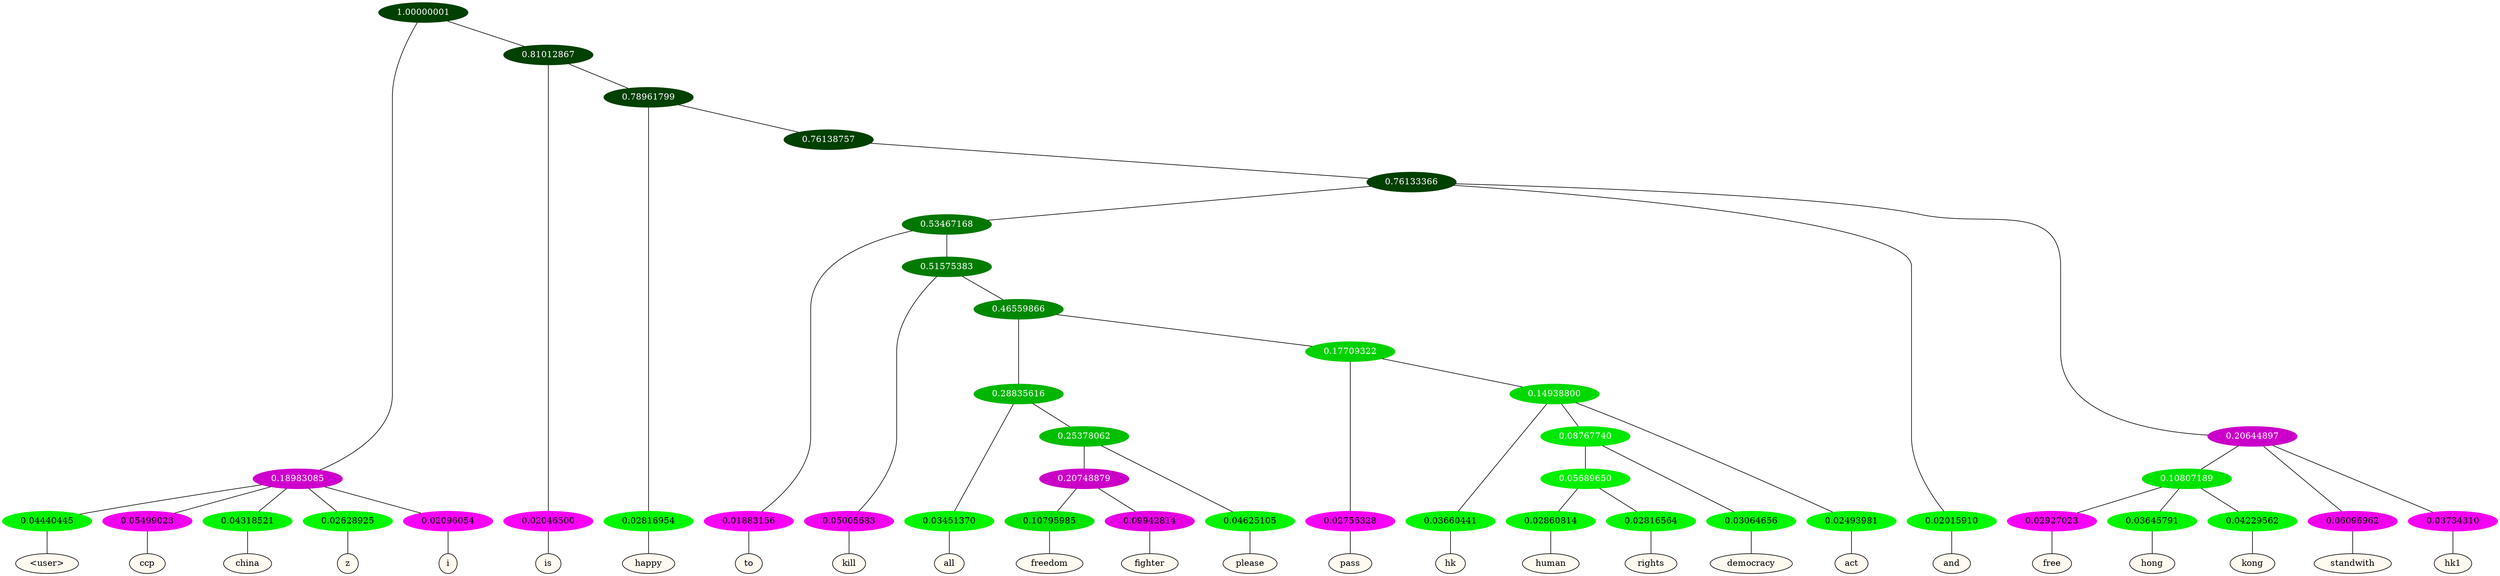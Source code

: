 graph {
	node [format=png height=0.15 nodesep=0.001 ordering=out overlap=prism overlap_scaling=0.01 ranksep=0.001 ratio=0.2 style=filled width=0.15]
	{
		rank=same
		a_w_3 [label="\<user\>" color=black fillcolor=floralwhite style="filled,solid"]
		a_w_4 [label=ccp color=black fillcolor=floralwhite style="filled,solid"]
		a_w_5 [label=china color=black fillcolor=floralwhite style="filled,solid"]
		a_w_6 [label=z color=black fillcolor=floralwhite style="filled,solid"]
		a_w_7 [label=i color=black fillcolor=floralwhite style="filled,solid"]
		a_w_8 [label=is color=black fillcolor=floralwhite style="filled,solid"]
		a_w_10 [label=happy color=black fillcolor=floralwhite style="filled,solid"]
		a_w_16 [label=to color=black fillcolor=floralwhite style="filled,solid"]
		a_w_21 [label=kill color=black fillcolor=floralwhite style="filled,solid"]
		a_w_28 [label=all color=black fillcolor=floralwhite style="filled,solid"]
		a_w_37 [label=freedom color=black fillcolor=floralwhite style="filled,solid"]
		a_w_38 [label=fighter color=black fillcolor=floralwhite style="filled,solid"]
		a_w_33 [label=please color=black fillcolor=floralwhite style="filled,solid"]
		a_w_30 [label=pass color=black fillcolor=floralwhite style="filled,solid"]
		a_w_34 [label=hk color=black fillcolor=floralwhite style="filled,solid"]
		a_w_41 [label=human color=black fillcolor=floralwhite style="filled,solid"]
		a_w_42 [label=rights color=black fillcolor=floralwhite style="filled,solid"]
		a_w_40 [label=democracy color=black fillcolor=floralwhite style="filled,solid"]
		a_w_36 [label=act color=black fillcolor=floralwhite style="filled,solid"]
		a_w_14 [label=and color=black fillcolor=floralwhite style="filled,solid"]
		a_w_23 [label=free color=black fillcolor=floralwhite style="filled,solid"]
		a_w_24 [label=hong color=black fillcolor=floralwhite style="filled,solid"]
		a_w_25 [label=kong color=black fillcolor=floralwhite style="filled,solid"]
		a_w_19 [label=standwith color=black fillcolor=floralwhite style="filled,solid"]
		a_w_20 [label=hk1 color=black fillcolor=floralwhite style="filled,solid"]
	}
	a_n_3 -- a_w_3
	a_n_4 -- a_w_4
	a_n_5 -- a_w_5
	a_n_6 -- a_w_6
	a_n_7 -- a_w_7
	a_n_8 -- a_w_8
	a_n_10 -- a_w_10
	a_n_16 -- a_w_16
	a_n_21 -- a_w_21
	a_n_28 -- a_w_28
	a_n_37 -- a_w_37
	a_n_38 -- a_w_38
	a_n_33 -- a_w_33
	a_n_30 -- a_w_30
	a_n_34 -- a_w_34
	a_n_41 -- a_w_41
	a_n_42 -- a_w_42
	a_n_40 -- a_w_40
	a_n_36 -- a_w_36
	a_n_14 -- a_w_14
	a_n_23 -- a_w_23
	a_n_24 -- a_w_24
	a_n_25 -- a_w_25
	a_n_19 -- a_w_19
	a_n_20 -- a_w_20
	{
		rank=same
		a_n_3 [label=0.04440445 color="0.334 1.000 0.956" fontcolor=black]
		a_n_4 [label=0.05499023 color="0.835 1.000 0.945" fontcolor=black]
		a_n_5 [label=0.04318521 color="0.334 1.000 0.957" fontcolor=black]
		a_n_6 [label=0.02628925 color="0.334 1.000 0.974" fontcolor=black]
		a_n_7 [label=0.02096054 color="0.835 1.000 0.979" fontcolor=black]
		a_n_8 [label=0.02046500 color="0.835 1.000 0.980" fontcolor=black]
		a_n_10 [label=0.02816954 color="0.334 1.000 0.972" fontcolor=black]
		a_n_16 [label=0.01883156 color="0.835 1.000 0.981" fontcolor=black]
		a_n_21 [label=0.05005683 color="0.835 1.000 0.950" fontcolor=black]
		a_n_28 [label=0.03451370 color="0.334 1.000 0.965" fontcolor=black]
		a_n_37 [label=0.10795985 color="0.334 1.000 0.892" fontcolor=black]
		a_n_38 [label=0.09942814 color="0.835 1.000 0.901" fontcolor=black]
		a_n_33 [label=0.04625105 color="0.334 1.000 0.954" fontcolor=black]
		a_n_30 [label=0.02756328 color="0.835 1.000 0.972" fontcolor=black]
		a_n_34 [label=0.03660441 color="0.334 1.000 0.963" fontcolor=black]
		a_n_41 [label=0.02860814 color="0.334 1.000 0.971" fontcolor=black]
		a_n_42 [label=0.02816564 color="0.334 1.000 0.972" fontcolor=black]
		a_n_40 [label=0.03064656 color="0.334 1.000 0.969" fontcolor=black]
		a_n_36 [label=0.02493981 color="0.334 1.000 0.975" fontcolor=black]
		a_n_14 [label=0.02015910 color="0.334 1.000 0.980" fontcolor=black]
		a_n_23 [label=0.02927023 color="0.835 1.000 0.971" fontcolor=black]
		a_n_24 [label=0.03645791 color="0.334 1.000 0.964" fontcolor=black]
		a_n_25 [label=0.04229562 color="0.334 1.000 0.958" fontcolor=black]
		a_n_19 [label=0.06096962 color="0.835 1.000 0.939" fontcolor=black]
		a_n_20 [label=0.03734310 color="0.835 1.000 0.963" fontcolor=black]
	}
	a_n_0 [label=1.00000001 color="0.334 1.000 0.250" fontcolor=grey99]
	a_n_1 [label=0.18983085 color="0.835 1.000 0.810" fontcolor=grey99]
	a_n_0 -- a_n_1
	a_n_2 [label=0.81012867 color="0.334 1.000 0.250" fontcolor=grey99]
	a_n_0 -- a_n_2
	a_n_1 -- a_n_3
	a_n_1 -- a_n_4
	a_n_1 -- a_n_5
	a_n_1 -- a_n_6
	a_n_1 -- a_n_7
	a_n_2 -- a_n_8
	a_n_9 [label=0.78961799 color="0.334 1.000 0.250" fontcolor=grey99]
	a_n_2 -- a_n_9
	a_n_9 -- a_n_10
	a_n_11 [label=0.76138757 color="0.334 1.000 0.250" fontcolor=grey99]
	a_n_9 -- a_n_11
	a_n_12 [label=0.76133366 color="0.334 1.000 0.250" fontcolor=grey99]
	a_n_11 -- a_n_12
	a_n_13 [label=0.53467168 color="0.334 1.000 0.465" fontcolor=grey99]
	a_n_12 -- a_n_13
	a_n_12 -- a_n_14
	a_n_15 [label=0.20644897 color="0.835 1.000 0.794" fontcolor=grey99]
	a_n_12 -- a_n_15
	a_n_13 -- a_n_16
	a_n_17 [label=0.51575383 color="0.334 1.000 0.484" fontcolor=grey99]
	a_n_13 -- a_n_17
	a_n_18 [label=0.10807189 color="0.334 1.000 0.892" fontcolor=grey99]
	a_n_15 -- a_n_18
	a_n_15 -- a_n_19
	a_n_15 -- a_n_20
	a_n_17 -- a_n_21
	a_n_22 [label=0.46559866 color="0.334 1.000 0.534" fontcolor=grey99]
	a_n_17 -- a_n_22
	a_n_18 -- a_n_23
	a_n_18 -- a_n_24
	a_n_18 -- a_n_25
	a_n_26 [label=0.28835616 color="0.334 1.000 0.712" fontcolor=grey99]
	a_n_22 -- a_n_26
	a_n_27 [label=0.17709322 color="0.334 1.000 0.823" fontcolor=grey99]
	a_n_22 -- a_n_27
	a_n_26 -- a_n_28
	a_n_29 [label=0.25378062 color="0.334 1.000 0.746" fontcolor=grey99]
	a_n_26 -- a_n_29
	a_n_27 -- a_n_30
	a_n_31 [label=0.14938800 color="0.334 1.000 0.851" fontcolor=grey99]
	a_n_27 -- a_n_31
	a_n_32 [label=0.20748879 color="0.835 1.000 0.793" fontcolor=grey99]
	a_n_29 -- a_n_32
	a_n_29 -- a_n_33
	a_n_31 -- a_n_34
	a_n_35 [label=0.08767740 color="0.334 1.000 0.912" fontcolor=grey99]
	a_n_31 -- a_n_35
	a_n_31 -- a_n_36
	a_n_32 -- a_n_37
	a_n_32 -- a_n_38
	a_n_39 [label=0.05689650 color="0.334 1.000 0.943" fontcolor=grey99]
	a_n_35 -- a_n_39
	a_n_35 -- a_n_40
	a_n_39 -- a_n_41
	a_n_39 -- a_n_42
}
